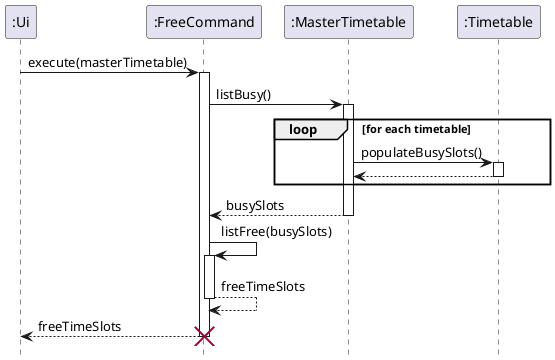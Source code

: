 @startuml
hide footbox

":Ui" -> ":FreeCommand" ++: execute(masterTimetable)
":FreeCommand" -> ":MasterTimetable" ++: listBusy()
loop for each timetable
":MasterTimetable" -> ":Timetable" ++: populateBusySlots()
":Timetable" --> ":MasterTimetable" --
end
":MasterTimetable" --> ":FreeCommand" --: busySlots
":FreeCommand" -> ":FreeCommand"++: listFree(busySlots)
":FreeCommand" --> ":FreeCommand"--: freeTimeSlots
":FreeCommand" --> ":Ui" --: freeTimeSlots
destroy ":FreeCommand"

@enduml